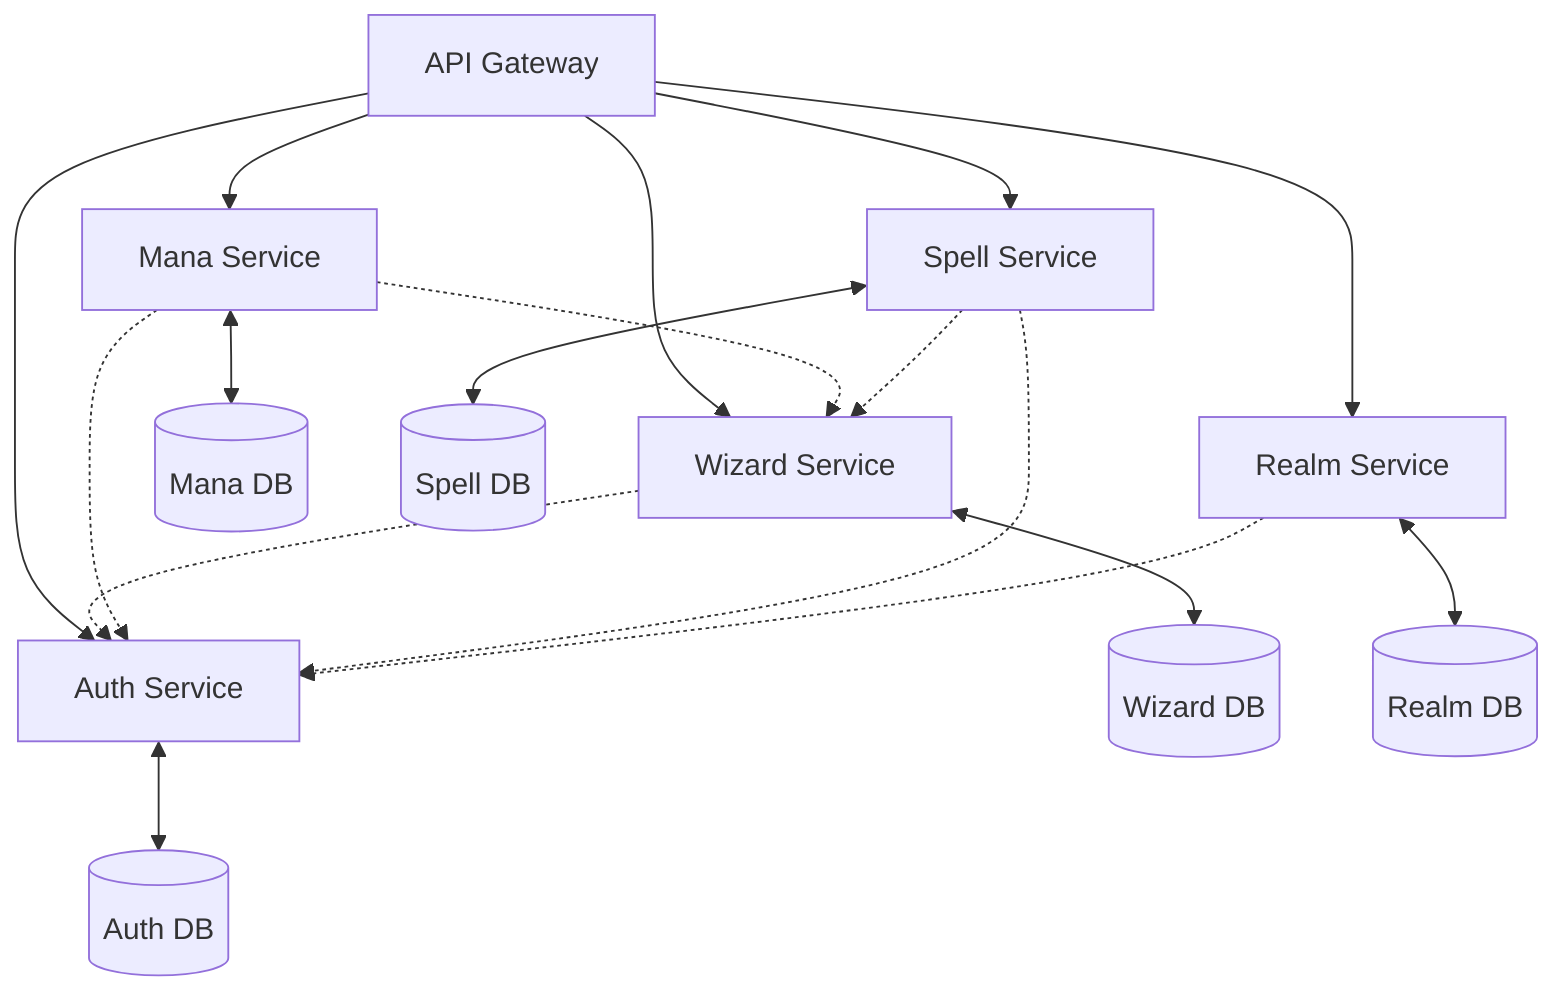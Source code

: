 graph TD
    A[API Gateway]
    B[Auth Service]
    C[Wizard Service]
    D[Mana Service]
    E[Spell Service]
    F[Realm Service]
    G[(Auth DB)]
    H[(Wizard DB)]
    I[(Mana DB)]
    J[(Spell DB)]
    K[(Realm DB)]

    A --> B
    A --> C
    A --> D
    A --> E
    A --> F
    B <--> G
    C <--> H
    D <--> I
    E <--> J
    F <--> K
    C -.-> B
    D -.-> B
    E -.-> B
    F -.-> B
    D -.-> C
    E -.-> C